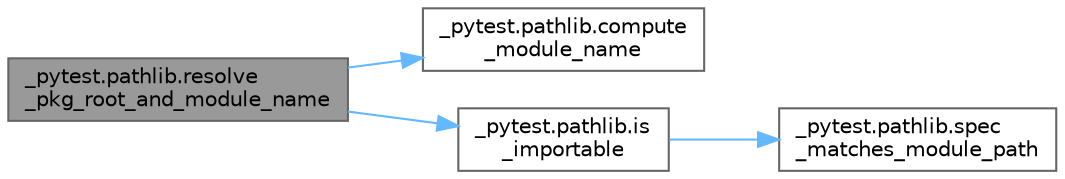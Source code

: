 digraph "_pytest.pathlib.resolve_pkg_root_and_module_name"
{
 // LATEX_PDF_SIZE
  bgcolor="transparent";
  edge [fontname=Helvetica,fontsize=10,labelfontname=Helvetica,labelfontsize=10];
  node [fontname=Helvetica,fontsize=10,shape=box,height=0.2,width=0.4];
  rankdir="LR";
  Node1 [id="Node000001",label="_pytest.pathlib.resolve\l_pkg_root_and_module_name",height=0.2,width=0.4,color="gray40", fillcolor="grey60", style="filled", fontcolor="black",tooltip=" "];
  Node1 -> Node2 [id="edge1_Node000001_Node000002",color="steelblue1",style="solid",tooltip=" "];
  Node2 [id="Node000002",label="_pytest.pathlib.compute\l_module_name",height=0.2,width=0.4,color="grey40", fillcolor="white", style="filled",URL="$namespace__pytest_1_1pathlib.html#a95648f8e99507feb1f5978aaa70877f7",tooltip=" "];
  Node1 -> Node3 [id="edge2_Node000001_Node000003",color="steelblue1",style="solid",tooltip=" "];
  Node3 [id="Node000003",label="_pytest.pathlib.is\l_importable",height=0.2,width=0.4,color="grey40", fillcolor="white", style="filled",URL="$namespace__pytest_1_1pathlib.html#af40ce40c87f5e694865f40cbfa267f3c",tooltip=" "];
  Node3 -> Node4 [id="edge3_Node000003_Node000004",color="steelblue1",style="solid",tooltip=" "];
  Node4 [id="Node000004",label="_pytest.pathlib.spec\l_matches_module_path",height=0.2,width=0.4,color="grey40", fillcolor="white", style="filled",URL="$namespace__pytest_1_1pathlib.html#a500b7dde594bf79fd876fcb912114d9f",tooltip=" "];
}
